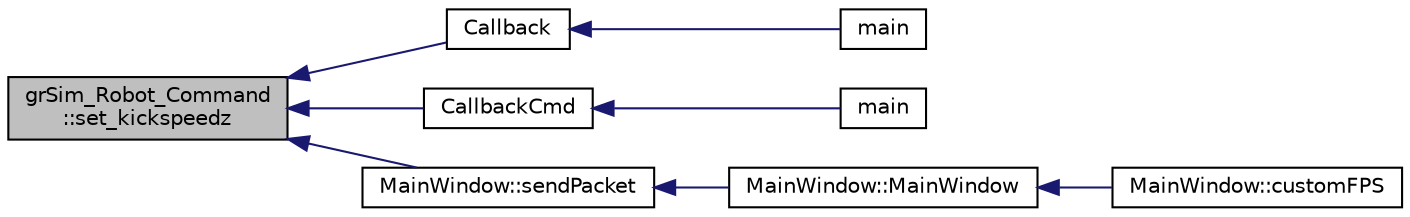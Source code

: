 digraph "grSim_Robot_Command::set_kickspeedz"
{
 // INTERACTIVE_SVG=YES
  edge [fontname="Helvetica",fontsize="10",labelfontname="Helvetica",labelfontsize="10"];
  node [fontname="Helvetica",fontsize="10",shape=record];
  rankdir="LR";
  Node1 [label="grSim_Robot_Command\l::set_kickspeedz",height=0.2,width=0.4,color="black", fillcolor="grey75", style="filled", fontcolor="black"];
  Node1 -> Node2 [dir="back",color="midnightblue",fontsize="10",style="solid",fontname="Helvetica"];
  Node2 [label="Callback",height=0.2,width=0.4,color="black", fillcolor="white", style="filled",URL="$d3/dff/grsim__wheelspeed__node_8cpp.html#a6633ffa7b09df48912f2118382d5d00c"];
  Node2 -> Node3 [dir="back",color="midnightblue",fontsize="10",style="solid",fontname="Helvetica"];
  Node3 [label="main",height=0.2,width=0.4,color="black", fillcolor="white", style="filled",URL="$d3/dff/grsim__wheelspeed__node_8cpp.html#a3c04138a5bfe5d72780bb7e82a18e627"];
  Node1 -> Node4 [dir="back",color="midnightblue",fontsize="10",style="solid",fontname="Helvetica"];
  Node4 [label="CallbackCmd",height=0.2,width=0.4,color="black", fillcolor="white", style="filled",URL="$d3/d11/grsim__xyw__node_8cpp.html#a092acbd3888526aa456db6355221c56d"];
  Node4 -> Node5 [dir="back",color="midnightblue",fontsize="10",style="solid",fontname="Helvetica"];
  Node5 [label="main",height=0.2,width=0.4,color="black", fillcolor="white", style="filled",URL="$d3/d11/grsim__xyw__node_8cpp.html#a3c04138a5bfe5d72780bb7e82a18e627"];
  Node1 -> Node6 [dir="back",color="midnightblue",fontsize="10",style="solid",fontname="Helvetica"];
  Node6 [label="MainWindow::sendPacket",height=0.2,width=0.4,color="black", fillcolor="white", style="filled",URL="$d9/dc6/class_main_window.html#afc41129fdf7b5b3c2e303ecf45724096"];
  Node6 -> Node7 [dir="back",color="midnightblue",fontsize="10",style="solid",fontname="Helvetica"];
  Node7 [label="MainWindow::MainWindow",height=0.2,width=0.4,color="black", fillcolor="white", style="filled",URL="$d9/dc6/class_main_window.html#a8b244be8b7b7db1b08de2a2acb9409db"];
  Node7 -> Node8 [dir="back",color="midnightblue",fontsize="10",style="solid",fontname="Helvetica"];
  Node8 [label="MainWindow::customFPS",height=0.2,width=0.4,color="black", fillcolor="white", style="filled",URL="$d9/dc6/class_main_window.html#a54b84786850165c4e5466bc2e4097810"];
}
